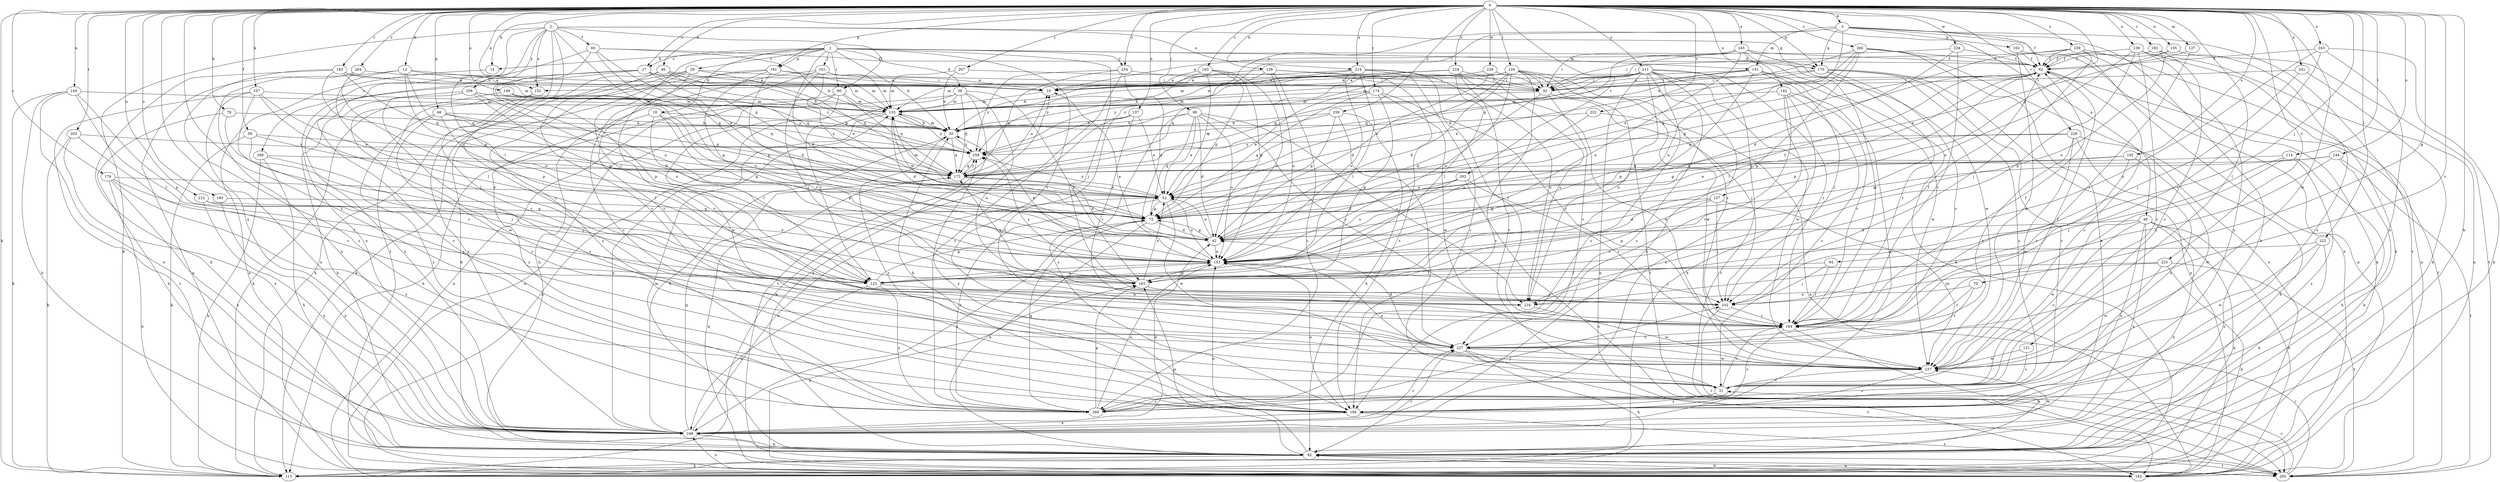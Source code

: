 strict digraph  {
0;
1;
2;
3;
10;
12;
14;
19;
20;
27;
29;
31;
36;
42;
46;
48;
52;
59;
60;
62;
66;
70;
72;
79;
82;
90;
92;
94;
98;
101;
102;
107;
113;
114;
120;
121;
122;
123;
127;
131;
133;
135;
137;
138;
139;
140;
142;
143;
144;
149;
152;
153;
157;
161;
162;
163;
170;
173;
174;
179;
181;
183;
184;
185;
192;
193;
194;
202;
203;
205;
211;
213;
214;
216;
222;
223;
224;
226;
227;
229;
234;
237;
239;
241;
243;
245;
248;
254;
256;
258;
259;
260;
264;
267;
268;
269;
0 -> 3  [label=a];
0 -> 10  [label=a];
0 -> 12  [label=b];
0 -> 14  [label=b];
0 -> 27  [label=c];
0 -> 46  [label=e];
0 -> 48  [label=e];
0 -> 59  [label=f];
0 -> 66  [label=g];
0 -> 70  [label=g];
0 -> 79  [label=h];
0 -> 82  [label=h];
0 -> 94  [label=j];
0 -> 98  [label=j];
0 -> 107  [label=k];
0 -> 113  [label=k];
0 -> 114  [label=l];
0 -> 120  [label=l];
0 -> 121  [label=l];
0 -> 122  [label=l];
0 -> 127  [label=m];
0 -> 135  [label=n];
0 -> 137  [label=n];
0 -> 138  [label=n];
0 -> 139  [label=n];
0 -> 140  [label=n];
0 -> 142  [label=n];
0 -> 144  [label=o];
0 -> 149  [label=o];
0 -> 157  [label=p];
0 -> 161  [label=p];
0 -> 170  [label=q];
0 -> 174  [label=r];
0 -> 179  [label=r];
0 -> 181  [label=r];
0 -> 183  [label=r];
0 -> 185  [label=s];
0 -> 192  [label=s];
0 -> 193  [label=s];
0 -> 194  [label=s];
0 -> 202  [label=t];
0 -> 203  [label=t];
0 -> 211  [label=u];
0 -> 213  [label=u];
0 -> 214  [label=u];
0 -> 222  [label=v];
0 -> 223  [label=v];
0 -> 224  [label=v];
0 -> 226  [label=v];
0 -> 227  [label=v];
0 -> 229  [label=w];
0 -> 234  [label=w];
0 -> 237  [label=w];
0 -> 239  [label=x];
0 -> 241  [label=x];
0 -> 243  [label=x];
0 -> 245  [label=x];
0 -> 248  [label=x];
0 -> 254  [label=y];
0 -> 259  [label=z];
0 -> 260  [label=z];
0 -> 264  [label=z];
0 -> 267  [label=z];
1 -> 14  [label=b];
1 -> 19  [label=b];
1 -> 20  [label=b];
1 -> 27  [label=c];
1 -> 29  [label=c];
1 -> 36  [label=d];
1 -> 42  [label=d];
1 -> 90  [label=i];
1 -> 101  [label=j];
1 -> 102  [label=j];
1 -> 123  [label=l];
1 -> 131  [label=m];
1 -> 161  [label=p];
1 -> 170  [label=q];
1 -> 184  [label=r];
1 -> 254  [label=y];
2 -> 31  [label=c];
2 -> 60  [label=f];
2 -> 72  [label=g];
2 -> 90  [label=i];
2 -> 113  [label=k];
2 -> 123  [label=l];
2 -> 152  [label=o];
2 -> 170  [label=q];
2 -> 205  [label=t];
2 -> 214  [label=u];
2 -> 256  [label=y];
2 -> 268  [label=z];
3 -> 62  [label=f];
3 -> 72  [label=g];
3 -> 82  [label=h];
3 -> 90  [label=i];
3 -> 131  [label=m];
3 -> 143  [label=n];
3 -> 152  [label=o];
3 -> 162  [label=p];
3 -> 170  [label=q];
3 -> 205  [label=t];
10 -> 133  [label=m];
12 -> 10  [label=a];
12 -> 123  [label=l];
12 -> 152  [label=o];
12 -> 153  [label=o];
12 -> 173  [label=q];
12 -> 248  [label=x];
14 -> 143  [label=n];
19 -> 20  [label=b];
19 -> 123  [label=l];
19 -> 153  [label=o];
19 -> 163  [label=p];
19 -> 269  [label=z];
20 -> 133  [label=m];
20 -> 173  [label=q];
20 -> 194  [label=s];
20 -> 258  [label=y];
27 -> 92  [label=i];
27 -> 133  [label=m];
27 -> 163  [label=p];
27 -> 173  [label=q];
27 -> 248  [label=x];
27 -> 269  [label=z];
29 -> 10  [label=a];
29 -> 82  [label=h];
29 -> 113  [label=k];
29 -> 173  [label=q];
29 -> 227  [label=v];
29 -> 269  [label=z];
31 -> 184  [label=r];
31 -> 194  [label=s];
31 -> 269  [label=z];
36 -> 123  [label=l];
36 -> 133  [label=m];
36 -> 143  [label=n];
36 -> 163  [label=p];
36 -> 173  [label=q];
36 -> 205  [label=t];
36 -> 216  [label=u];
42 -> 52  [label=e];
42 -> 62  [label=f];
42 -> 72  [label=g];
42 -> 153  [label=o];
46 -> 10  [label=a];
46 -> 20  [label=b];
46 -> 113  [label=k];
46 -> 227  [label=v];
46 -> 258  [label=y];
48 -> 31  [label=c];
48 -> 42  [label=d];
48 -> 82  [label=h];
48 -> 113  [label=k];
48 -> 143  [label=n];
48 -> 194  [label=s];
48 -> 237  [label=w];
48 -> 248  [label=x];
52 -> 72  [label=g];
52 -> 133  [label=m];
52 -> 153  [label=o];
52 -> 237  [label=w];
52 -> 258  [label=y];
52 -> 269  [label=z];
59 -> 72  [label=g];
59 -> 102  [label=j];
59 -> 113  [label=k];
59 -> 258  [label=y];
60 -> 20  [label=b];
60 -> 52  [label=e];
60 -> 62  [label=f];
60 -> 153  [label=o];
60 -> 173  [label=q];
60 -> 248  [label=x];
62 -> 10  [label=a];
62 -> 31  [label=c];
62 -> 72  [label=g];
62 -> 92  [label=i];
62 -> 123  [label=l];
62 -> 163  [label=p];
66 -> 20  [label=b];
66 -> 31  [label=c];
66 -> 123  [label=l];
66 -> 173  [label=q];
66 -> 258  [label=y];
66 -> 269  [label=z];
70 -> 184  [label=r];
70 -> 216  [label=u];
70 -> 227  [label=v];
72 -> 42  [label=d];
72 -> 82  [label=h];
72 -> 133  [label=m];
72 -> 248  [label=x];
79 -> 20  [label=b];
79 -> 82  [label=h];
79 -> 184  [label=r];
82 -> 10  [label=a];
82 -> 113  [label=k];
82 -> 133  [label=m];
82 -> 143  [label=n];
82 -> 153  [label=o];
82 -> 163  [label=p];
82 -> 205  [label=t];
82 -> 227  [label=v];
90 -> 113  [label=k];
90 -> 133  [label=m];
90 -> 143  [label=n];
90 -> 173  [label=q];
90 -> 237  [label=w];
92 -> 42  [label=d];
92 -> 102  [label=j];
92 -> 133  [label=m];
92 -> 227  [label=v];
94 -> 102  [label=j];
94 -> 123  [label=l];
94 -> 184  [label=r];
98 -> 20  [label=b];
98 -> 42  [label=d];
98 -> 52  [label=e];
98 -> 72  [label=g];
98 -> 153  [label=o];
98 -> 184  [label=r];
98 -> 194  [label=s];
98 -> 216  [label=u];
101 -> 10  [label=a];
101 -> 31  [label=c];
101 -> 52  [label=e];
101 -> 82  [label=h];
101 -> 102  [label=j];
101 -> 133  [label=m];
102 -> 184  [label=r];
102 -> 205  [label=t];
107 -> 52  [label=e];
107 -> 123  [label=l];
107 -> 133  [label=m];
107 -> 194  [label=s];
107 -> 205  [label=t];
107 -> 248  [label=x];
114 -> 82  [label=h];
114 -> 102  [label=j];
114 -> 173  [label=q];
114 -> 184  [label=r];
114 -> 194  [label=s];
120 -> 20  [label=b];
120 -> 42  [label=d];
120 -> 52  [label=e];
120 -> 92  [label=i];
120 -> 153  [label=o];
120 -> 173  [label=q];
120 -> 184  [label=r];
120 -> 194  [label=s];
120 -> 205  [label=t];
120 -> 237  [label=w];
121 -> 31  [label=c];
121 -> 237  [label=w];
122 -> 82  [label=h];
122 -> 153  [label=o];
122 -> 237  [label=w];
122 -> 269  [label=z];
123 -> 72  [label=g];
123 -> 153  [label=o];
123 -> 216  [label=u];
123 -> 248  [label=x];
123 -> 269  [label=z];
127 -> 62  [label=f];
127 -> 184  [label=r];
131 -> 10  [label=a];
131 -> 92  [label=i];
131 -> 102  [label=j];
131 -> 163  [label=p];
131 -> 173  [label=q];
131 -> 237  [label=w];
131 -> 248  [label=x];
133 -> 20  [label=b];
133 -> 42  [label=d];
133 -> 143  [label=n];
133 -> 248  [label=x];
133 -> 258  [label=y];
135 -> 52  [label=e];
135 -> 62  [label=f];
135 -> 205  [label=t];
137 -> 20  [label=b];
137 -> 52  [label=e];
137 -> 113  [label=k];
137 -> 184  [label=r];
137 -> 227  [label=v];
138 -> 31  [label=c];
138 -> 62  [label=f];
138 -> 82  [label=h];
138 -> 143  [label=n];
138 -> 153  [label=o];
138 -> 163  [label=p];
138 -> 269  [label=z];
139 -> 20  [label=b];
139 -> 92  [label=i];
139 -> 133  [label=m];
139 -> 153  [label=o];
139 -> 194  [label=s];
139 -> 269  [label=z];
140 -> 82  [label=h];
140 -> 113  [label=k];
140 -> 123  [label=l];
140 -> 133  [label=m];
140 -> 163  [label=p];
140 -> 248  [label=x];
142 -> 31  [label=c];
142 -> 82  [label=h];
142 -> 133  [label=m];
142 -> 184  [label=r];
142 -> 227  [label=v];
142 -> 248  [label=x];
143 -> 82  [label=h];
143 -> 163  [label=p];
143 -> 173  [label=q];
143 -> 248  [label=x];
144 -> 72  [label=g];
144 -> 82  [label=h];
144 -> 173  [label=q];
144 -> 205  [label=t];
144 -> 216  [label=u];
149 -> 72  [label=g];
149 -> 133  [label=m];
149 -> 173  [label=q];
149 -> 237  [label=w];
152 -> 113  [label=k];
152 -> 216  [label=u];
153 -> 10  [label=a];
153 -> 20  [label=b];
153 -> 102  [label=j];
153 -> 123  [label=l];
153 -> 163  [label=p];
157 -> 42  [label=d];
157 -> 72  [label=g];
157 -> 102  [label=j];
157 -> 163  [label=p];
157 -> 237  [label=w];
161 -> 42  [label=d];
161 -> 92  [label=i];
161 -> 133  [label=m];
161 -> 153  [label=o];
161 -> 227  [label=v];
161 -> 248  [label=x];
162 -> 62  [label=f];
162 -> 143  [label=n];
162 -> 237  [label=w];
163 -> 52  [label=e];
163 -> 102  [label=j];
163 -> 173  [label=q];
163 -> 258  [label=y];
170 -> 52  [label=e];
170 -> 92  [label=i];
170 -> 143  [label=n];
170 -> 184  [label=r];
170 -> 194  [label=s];
170 -> 227  [label=v];
170 -> 269  [label=z];
173 -> 10  [label=a];
173 -> 42  [label=d];
173 -> 52  [label=e];
173 -> 258  [label=y];
174 -> 52  [label=e];
174 -> 72  [label=g];
174 -> 133  [label=m];
174 -> 163  [label=p];
174 -> 184  [label=r];
174 -> 237  [label=w];
179 -> 52  [label=e];
179 -> 123  [label=l];
179 -> 143  [label=n];
179 -> 194  [label=s];
179 -> 248  [label=x];
181 -> 31  [label=c];
181 -> 62  [label=f];
181 -> 153  [label=o];
181 -> 194  [label=s];
183 -> 10  [label=a];
183 -> 72  [label=g];
183 -> 82  [label=h];
183 -> 133  [label=m];
183 -> 173  [label=q];
183 -> 269  [label=z];
184 -> 62  [label=f];
184 -> 113  [label=k];
184 -> 194  [label=s];
184 -> 227  [label=v];
185 -> 72  [label=g];
185 -> 248  [label=x];
192 -> 52  [label=e];
192 -> 173  [label=q];
192 -> 184  [label=r];
192 -> 237  [label=w];
193 -> 10  [label=a];
193 -> 42  [label=d];
193 -> 52  [label=e];
193 -> 72  [label=g];
193 -> 153  [label=o];
193 -> 258  [label=y];
194 -> 20  [label=b];
194 -> 153  [label=o];
194 -> 205  [label=t];
194 -> 248  [label=x];
194 -> 258  [label=y];
202 -> 42  [label=d];
202 -> 52  [label=e];
202 -> 143  [label=n];
202 -> 153  [label=o];
202 -> 184  [label=r];
203 -> 113  [label=k];
203 -> 227  [label=v];
203 -> 248  [label=x];
203 -> 258  [label=y];
205 -> 31  [label=c];
205 -> 62  [label=f];
205 -> 184  [label=r];
211 -> 10  [label=a];
211 -> 92  [label=i];
211 -> 133  [label=m];
211 -> 143  [label=n];
211 -> 173  [label=q];
211 -> 184  [label=r];
211 -> 194  [label=s];
211 -> 205  [label=t];
211 -> 216  [label=u];
211 -> 237  [label=w];
211 -> 248  [label=x];
211 -> 269  [label=z];
213 -> 72  [label=g];
213 -> 153  [label=o];
213 -> 248  [label=x];
214 -> 10  [label=a];
214 -> 31  [label=c];
214 -> 123  [label=l];
214 -> 153  [label=o];
214 -> 184  [label=r];
214 -> 216  [label=u];
214 -> 258  [label=y];
216 -> 62  [label=f];
216 -> 237  [label=w];
222 -> 20  [label=b];
222 -> 143  [label=n];
222 -> 153  [label=o];
223 -> 102  [label=j];
223 -> 113  [label=k];
223 -> 123  [label=l];
223 -> 205  [label=t];
223 -> 237  [label=w];
224 -> 10  [label=a];
224 -> 31  [label=c];
224 -> 92  [label=i];
224 -> 123  [label=l];
224 -> 133  [label=m];
224 -> 216  [label=u];
224 -> 258  [label=y];
226 -> 72  [label=g];
226 -> 82  [label=h];
226 -> 227  [label=v];
226 -> 237  [label=w];
226 -> 258  [label=y];
226 -> 269  [label=z];
227 -> 42  [label=d];
227 -> 113  [label=k];
227 -> 205  [label=t];
227 -> 237  [label=w];
229 -> 42  [label=d];
229 -> 92  [label=i];
229 -> 133  [label=m];
229 -> 237  [label=w];
234 -> 42  [label=d];
234 -> 62  [label=f];
234 -> 92  [label=i];
234 -> 184  [label=r];
237 -> 31  [label=c];
237 -> 62  [label=f];
237 -> 153  [label=o];
237 -> 194  [label=s];
239 -> 62  [label=f];
239 -> 72  [label=g];
239 -> 92  [label=i];
239 -> 102  [label=j];
239 -> 113  [label=k];
239 -> 143  [label=n];
241 -> 82  [label=h];
241 -> 92  [label=i];
241 -> 102  [label=j];
243 -> 62  [label=f];
243 -> 113  [label=k];
243 -> 184  [label=r];
243 -> 194  [label=s];
243 -> 216  [label=u];
245 -> 10  [label=a];
245 -> 62  [label=f];
245 -> 92  [label=i];
245 -> 113  [label=k];
245 -> 153  [label=o];
245 -> 173  [label=q];
245 -> 184  [label=r];
245 -> 237  [label=w];
248 -> 20  [label=b];
248 -> 42  [label=d];
248 -> 52  [label=e];
248 -> 82  [label=h];
248 -> 173  [label=q];
248 -> 227  [label=v];
248 -> 237  [label=w];
254 -> 42  [label=d];
254 -> 92  [label=i];
254 -> 173  [label=q];
254 -> 258  [label=y];
254 -> 269  [label=z];
256 -> 42  [label=d];
256 -> 72  [label=g];
256 -> 82  [label=h];
256 -> 133  [label=m];
256 -> 153  [label=o];
256 -> 194  [label=s];
256 -> 258  [label=y];
258 -> 173  [label=q];
259 -> 20  [label=b];
259 -> 72  [label=g];
259 -> 82  [label=h];
259 -> 227  [label=v];
259 -> 258  [label=y];
260 -> 20  [label=b];
260 -> 52  [label=e];
260 -> 62  [label=f];
260 -> 143  [label=n];
260 -> 153  [label=o];
260 -> 163  [label=p];
260 -> 248  [label=x];
264 -> 10  [label=a];
264 -> 143  [label=n];
264 -> 163  [label=p];
267 -> 20  [label=b];
267 -> 92  [label=i];
267 -> 133  [label=m];
268 -> 82  [label=h];
268 -> 102  [label=j];
268 -> 113  [label=k];
268 -> 173  [label=q];
269 -> 72  [label=g];
269 -> 102  [label=j];
269 -> 153  [label=o];
269 -> 163  [label=p];
}
